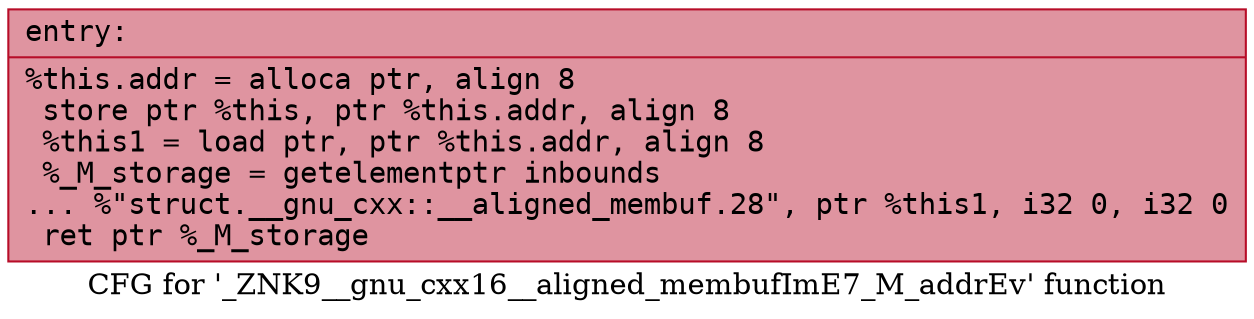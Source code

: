 digraph "CFG for '_ZNK9__gnu_cxx16__aligned_membufImE7_M_addrEv' function" {
	label="CFG for '_ZNK9__gnu_cxx16__aligned_membufImE7_M_addrEv' function";

	Node0x562da209d2a0 [shape=record,color="#b70d28ff", style=filled, fillcolor="#b70d2870" fontname="Courier",label="{entry:\l|  %this.addr = alloca ptr, align 8\l  store ptr %this, ptr %this.addr, align 8\l  %this1 = load ptr, ptr %this.addr, align 8\l  %_M_storage = getelementptr inbounds\l... %\"struct.__gnu_cxx::__aligned_membuf.28\", ptr %this1, i32 0, i32 0\l  ret ptr %_M_storage\l}"];
}

